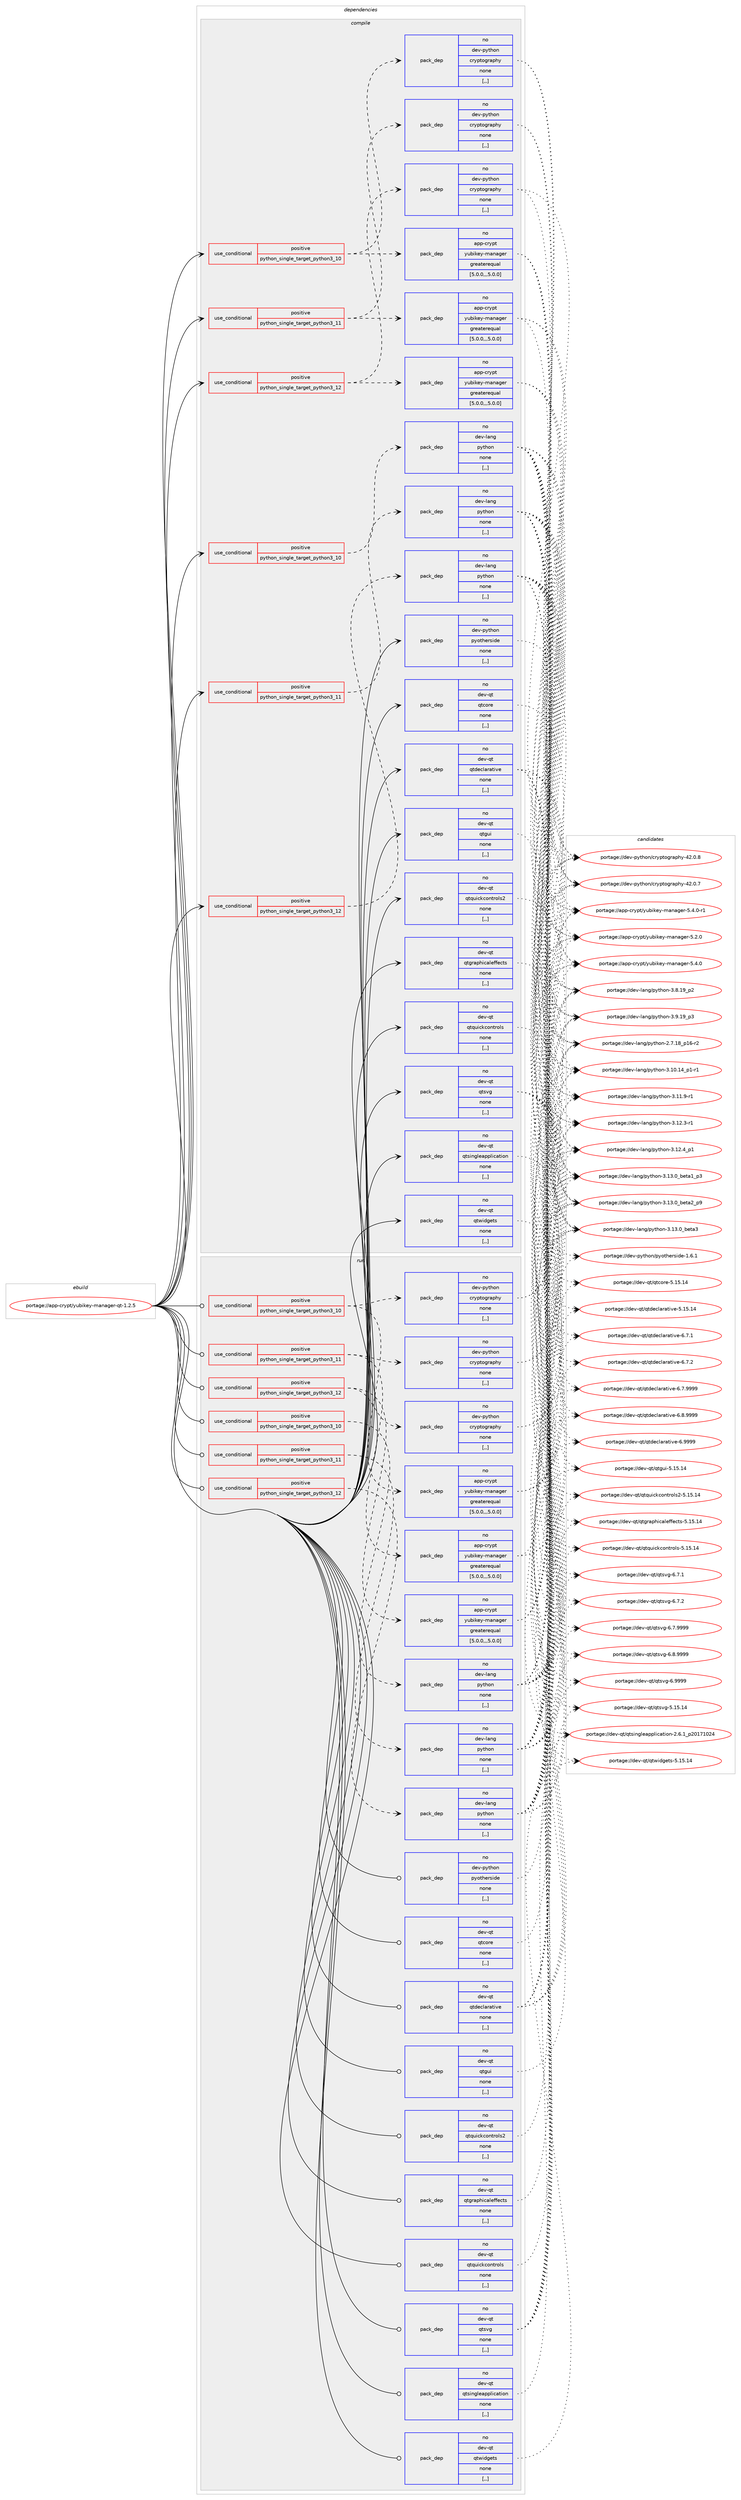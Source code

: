digraph prolog {

# *************
# Graph options
# *************

newrank=true;
concentrate=true;
compound=true;
graph [rankdir=LR,fontname=Helvetica,fontsize=10,ranksep=1.5];#, ranksep=2.5, nodesep=0.2];
edge  [arrowhead=vee];
node  [fontname=Helvetica,fontsize=10];

# **********
# The ebuild
# **********

subgraph cluster_leftcol {
color=gray;
rank=same;
label=<<i>ebuild</i>>;
id [label="portage://app-crypt/yubikey-manager-qt-1.2.5", color=red, width=4, href="../app-crypt/yubikey-manager-qt-1.2.5.svg"];
}

# ****************
# The dependencies
# ****************

subgraph cluster_midcol {
color=gray;
label=<<i>dependencies</i>>;
subgraph cluster_compile {
fillcolor="#eeeeee";
style=filled;
label=<<i>compile</i>>;
subgraph cond3725 {
dependency14309 [label=<<TABLE BORDER="0" CELLBORDER="1" CELLSPACING="0" CELLPADDING="4"><TR><TD ROWSPAN="3" CELLPADDING="10">use_conditional</TD></TR><TR><TD>positive</TD></TR><TR><TD>python_single_target_python3_10</TD></TR></TABLE>>, shape=none, color=red];
subgraph pack10495 {
dependency14310 [label=<<TABLE BORDER="0" CELLBORDER="1" CELLSPACING="0" CELLPADDING="4" WIDTH="220"><TR><TD ROWSPAN="6" CELLPADDING="30">pack_dep</TD></TR><TR><TD WIDTH="110">no</TD></TR><TR><TD>app-crypt</TD></TR><TR><TD>yubikey-manager</TD></TR><TR><TD>greaterequal</TD></TR><TR><TD>[5.0.0,,,5.0.0]</TD></TR></TABLE>>, shape=none, color=blue];
}
dependency14309:e -> dependency14310:w [weight=20,style="dashed",arrowhead="vee"];
subgraph pack10496 {
dependency14311 [label=<<TABLE BORDER="0" CELLBORDER="1" CELLSPACING="0" CELLPADDING="4" WIDTH="220"><TR><TD ROWSPAN="6" CELLPADDING="30">pack_dep</TD></TR><TR><TD WIDTH="110">no</TD></TR><TR><TD>dev-python</TD></TR><TR><TD>cryptography</TD></TR><TR><TD>none</TD></TR><TR><TD>[,,]</TD></TR></TABLE>>, shape=none, color=blue];
}
dependency14309:e -> dependency14311:w [weight=20,style="dashed",arrowhead="vee"];
}
id:e -> dependency14309:w [weight=20,style="solid",arrowhead="vee"];
subgraph cond3726 {
dependency14312 [label=<<TABLE BORDER="0" CELLBORDER="1" CELLSPACING="0" CELLPADDING="4"><TR><TD ROWSPAN="3" CELLPADDING="10">use_conditional</TD></TR><TR><TD>positive</TD></TR><TR><TD>python_single_target_python3_10</TD></TR></TABLE>>, shape=none, color=red];
subgraph pack10497 {
dependency14313 [label=<<TABLE BORDER="0" CELLBORDER="1" CELLSPACING="0" CELLPADDING="4" WIDTH="220"><TR><TD ROWSPAN="6" CELLPADDING="30">pack_dep</TD></TR><TR><TD WIDTH="110">no</TD></TR><TR><TD>dev-lang</TD></TR><TR><TD>python</TD></TR><TR><TD>none</TD></TR><TR><TD>[,,]</TD></TR></TABLE>>, shape=none, color=blue];
}
dependency14312:e -> dependency14313:w [weight=20,style="dashed",arrowhead="vee"];
}
id:e -> dependency14312:w [weight=20,style="solid",arrowhead="vee"];
subgraph cond3727 {
dependency14314 [label=<<TABLE BORDER="0" CELLBORDER="1" CELLSPACING="0" CELLPADDING="4"><TR><TD ROWSPAN="3" CELLPADDING="10">use_conditional</TD></TR><TR><TD>positive</TD></TR><TR><TD>python_single_target_python3_11</TD></TR></TABLE>>, shape=none, color=red];
subgraph pack10498 {
dependency14315 [label=<<TABLE BORDER="0" CELLBORDER="1" CELLSPACING="0" CELLPADDING="4" WIDTH="220"><TR><TD ROWSPAN="6" CELLPADDING="30">pack_dep</TD></TR><TR><TD WIDTH="110">no</TD></TR><TR><TD>app-crypt</TD></TR><TR><TD>yubikey-manager</TD></TR><TR><TD>greaterequal</TD></TR><TR><TD>[5.0.0,,,5.0.0]</TD></TR></TABLE>>, shape=none, color=blue];
}
dependency14314:e -> dependency14315:w [weight=20,style="dashed",arrowhead="vee"];
subgraph pack10499 {
dependency14316 [label=<<TABLE BORDER="0" CELLBORDER="1" CELLSPACING="0" CELLPADDING="4" WIDTH="220"><TR><TD ROWSPAN="6" CELLPADDING="30">pack_dep</TD></TR><TR><TD WIDTH="110">no</TD></TR><TR><TD>dev-python</TD></TR><TR><TD>cryptography</TD></TR><TR><TD>none</TD></TR><TR><TD>[,,]</TD></TR></TABLE>>, shape=none, color=blue];
}
dependency14314:e -> dependency14316:w [weight=20,style="dashed",arrowhead="vee"];
}
id:e -> dependency14314:w [weight=20,style="solid",arrowhead="vee"];
subgraph cond3728 {
dependency14317 [label=<<TABLE BORDER="0" CELLBORDER="1" CELLSPACING="0" CELLPADDING="4"><TR><TD ROWSPAN="3" CELLPADDING="10">use_conditional</TD></TR><TR><TD>positive</TD></TR><TR><TD>python_single_target_python3_11</TD></TR></TABLE>>, shape=none, color=red];
subgraph pack10500 {
dependency14318 [label=<<TABLE BORDER="0" CELLBORDER="1" CELLSPACING="0" CELLPADDING="4" WIDTH="220"><TR><TD ROWSPAN="6" CELLPADDING="30">pack_dep</TD></TR><TR><TD WIDTH="110">no</TD></TR><TR><TD>dev-lang</TD></TR><TR><TD>python</TD></TR><TR><TD>none</TD></TR><TR><TD>[,,]</TD></TR></TABLE>>, shape=none, color=blue];
}
dependency14317:e -> dependency14318:w [weight=20,style="dashed",arrowhead="vee"];
}
id:e -> dependency14317:w [weight=20,style="solid",arrowhead="vee"];
subgraph cond3729 {
dependency14319 [label=<<TABLE BORDER="0" CELLBORDER="1" CELLSPACING="0" CELLPADDING="4"><TR><TD ROWSPAN="3" CELLPADDING="10">use_conditional</TD></TR><TR><TD>positive</TD></TR><TR><TD>python_single_target_python3_12</TD></TR></TABLE>>, shape=none, color=red];
subgraph pack10501 {
dependency14320 [label=<<TABLE BORDER="0" CELLBORDER="1" CELLSPACING="0" CELLPADDING="4" WIDTH="220"><TR><TD ROWSPAN="6" CELLPADDING="30">pack_dep</TD></TR><TR><TD WIDTH="110">no</TD></TR><TR><TD>app-crypt</TD></TR><TR><TD>yubikey-manager</TD></TR><TR><TD>greaterequal</TD></TR><TR><TD>[5.0.0,,,5.0.0]</TD></TR></TABLE>>, shape=none, color=blue];
}
dependency14319:e -> dependency14320:w [weight=20,style="dashed",arrowhead="vee"];
subgraph pack10502 {
dependency14321 [label=<<TABLE BORDER="0" CELLBORDER="1" CELLSPACING="0" CELLPADDING="4" WIDTH="220"><TR><TD ROWSPAN="6" CELLPADDING="30">pack_dep</TD></TR><TR><TD WIDTH="110">no</TD></TR><TR><TD>dev-python</TD></TR><TR><TD>cryptography</TD></TR><TR><TD>none</TD></TR><TR><TD>[,,]</TD></TR></TABLE>>, shape=none, color=blue];
}
dependency14319:e -> dependency14321:w [weight=20,style="dashed",arrowhead="vee"];
}
id:e -> dependency14319:w [weight=20,style="solid",arrowhead="vee"];
subgraph cond3730 {
dependency14322 [label=<<TABLE BORDER="0" CELLBORDER="1" CELLSPACING="0" CELLPADDING="4"><TR><TD ROWSPAN="3" CELLPADDING="10">use_conditional</TD></TR><TR><TD>positive</TD></TR><TR><TD>python_single_target_python3_12</TD></TR></TABLE>>, shape=none, color=red];
subgraph pack10503 {
dependency14323 [label=<<TABLE BORDER="0" CELLBORDER="1" CELLSPACING="0" CELLPADDING="4" WIDTH="220"><TR><TD ROWSPAN="6" CELLPADDING="30">pack_dep</TD></TR><TR><TD WIDTH="110">no</TD></TR><TR><TD>dev-lang</TD></TR><TR><TD>python</TD></TR><TR><TD>none</TD></TR><TR><TD>[,,]</TD></TR></TABLE>>, shape=none, color=blue];
}
dependency14322:e -> dependency14323:w [weight=20,style="dashed",arrowhead="vee"];
}
id:e -> dependency14322:w [weight=20,style="solid",arrowhead="vee"];
subgraph pack10504 {
dependency14324 [label=<<TABLE BORDER="0" CELLBORDER="1" CELLSPACING="0" CELLPADDING="4" WIDTH="220"><TR><TD ROWSPAN="6" CELLPADDING="30">pack_dep</TD></TR><TR><TD WIDTH="110">no</TD></TR><TR><TD>dev-python</TD></TR><TR><TD>pyotherside</TD></TR><TR><TD>none</TD></TR><TR><TD>[,,]</TD></TR></TABLE>>, shape=none, color=blue];
}
id:e -> dependency14324:w [weight=20,style="solid",arrowhead="vee"];
subgraph pack10505 {
dependency14325 [label=<<TABLE BORDER="0" CELLBORDER="1" CELLSPACING="0" CELLPADDING="4" WIDTH="220"><TR><TD ROWSPAN="6" CELLPADDING="30">pack_dep</TD></TR><TR><TD WIDTH="110">no</TD></TR><TR><TD>dev-qt</TD></TR><TR><TD>qtcore</TD></TR><TR><TD>none</TD></TR><TR><TD>[,,]</TD></TR></TABLE>>, shape=none, color=blue];
}
id:e -> dependency14325:w [weight=20,style="solid",arrowhead="vee"];
subgraph pack10506 {
dependency14326 [label=<<TABLE BORDER="0" CELLBORDER="1" CELLSPACING="0" CELLPADDING="4" WIDTH="220"><TR><TD ROWSPAN="6" CELLPADDING="30">pack_dep</TD></TR><TR><TD WIDTH="110">no</TD></TR><TR><TD>dev-qt</TD></TR><TR><TD>qtdeclarative</TD></TR><TR><TD>none</TD></TR><TR><TD>[,,]</TD></TR></TABLE>>, shape=none, color=blue];
}
id:e -> dependency14326:w [weight=20,style="solid",arrowhead="vee"];
subgraph pack10507 {
dependency14327 [label=<<TABLE BORDER="0" CELLBORDER="1" CELLSPACING="0" CELLPADDING="4" WIDTH="220"><TR><TD ROWSPAN="6" CELLPADDING="30">pack_dep</TD></TR><TR><TD WIDTH="110">no</TD></TR><TR><TD>dev-qt</TD></TR><TR><TD>qtgraphicaleffects</TD></TR><TR><TD>none</TD></TR><TR><TD>[,,]</TD></TR></TABLE>>, shape=none, color=blue];
}
id:e -> dependency14327:w [weight=20,style="solid",arrowhead="vee"];
subgraph pack10508 {
dependency14328 [label=<<TABLE BORDER="0" CELLBORDER="1" CELLSPACING="0" CELLPADDING="4" WIDTH="220"><TR><TD ROWSPAN="6" CELLPADDING="30">pack_dep</TD></TR><TR><TD WIDTH="110">no</TD></TR><TR><TD>dev-qt</TD></TR><TR><TD>qtgui</TD></TR><TR><TD>none</TD></TR><TR><TD>[,,]</TD></TR></TABLE>>, shape=none, color=blue];
}
id:e -> dependency14328:w [weight=20,style="solid",arrowhead="vee"];
subgraph pack10509 {
dependency14329 [label=<<TABLE BORDER="0" CELLBORDER="1" CELLSPACING="0" CELLPADDING="4" WIDTH="220"><TR><TD ROWSPAN="6" CELLPADDING="30">pack_dep</TD></TR><TR><TD WIDTH="110">no</TD></TR><TR><TD>dev-qt</TD></TR><TR><TD>qtquickcontrols</TD></TR><TR><TD>none</TD></TR><TR><TD>[,,]</TD></TR></TABLE>>, shape=none, color=blue];
}
id:e -> dependency14329:w [weight=20,style="solid",arrowhead="vee"];
subgraph pack10510 {
dependency14330 [label=<<TABLE BORDER="0" CELLBORDER="1" CELLSPACING="0" CELLPADDING="4" WIDTH="220"><TR><TD ROWSPAN="6" CELLPADDING="30">pack_dep</TD></TR><TR><TD WIDTH="110">no</TD></TR><TR><TD>dev-qt</TD></TR><TR><TD>qtquickcontrols2</TD></TR><TR><TD>none</TD></TR><TR><TD>[,,]</TD></TR></TABLE>>, shape=none, color=blue];
}
id:e -> dependency14330:w [weight=20,style="solid",arrowhead="vee"];
subgraph pack10511 {
dependency14331 [label=<<TABLE BORDER="0" CELLBORDER="1" CELLSPACING="0" CELLPADDING="4" WIDTH="220"><TR><TD ROWSPAN="6" CELLPADDING="30">pack_dep</TD></TR><TR><TD WIDTH="110">no</TD></TR><TR><TD>dev-qt</TD></TR><TR><TD>qtsingleapplication</TD></TR><TR><TD>none</TD></TR><TR><TD>[,,]</TD></TR></TABLE>>, shape=none, color=blue];
}
id:e -> dependency14331:w [weight=20,style="solid",arrowhead="vee"];
subgraph pack10512 {
dependency14332 [label=<<TABLE BORDER="0" CELLBORDER="1" CELLSPACING="0" CELLPADDING="4" WIDTH="220"><TR><TD ROWSPAN="6" CELLPADDING="30">pack_dep</TD></TR><TR><TD WIDTH="110">no</TD></TR><TR><TD>dev-qt</TD></TR><TR><TD>qtsvg</TD></TR><TR><TD>none</TD></TR><TR><TD>[,,]</TD></TR></TABLE>>, shape=none, color=blue];
}
id:e -> dependency14332:w [weight=20,style="solid",arrowhead="vee"];
subgraph pack10513 {
dependency14333 [label=<<TABLE BORDER="0" CELLBORDER="1" CELLSPACING="0" CELLPADDING="4" WIDTH="220"><TR><TD ROWSPAN="6" CELLPADDING="30">pack_dep</TD></TR><TR><TD WIDTH="110">no</TD></TR><TR><TD>dev-qt</TD></TR><TR><TD>qtwidgets</TD></TR><TR><TD>none</TD></TR><TR><TD>[,,]</TD></TR></TABLE>>, shape=none, color=blue];
}
id:e -> dependency14333:w [weight=20,style="solid",arrowhead="vee"];
}
subgraph cluster_compileandrun {
fillcolor="#eeeeee";
style=filled;
label=<<i>compile and run</i>>;
}
subgraph cluster_run {
fillcolor="#eeeeee";
style=filled;
label=<<i>run</i>>;
subgraph cond3731 {
dependency14334 [label=<<TABLE BORDER="0" CELLBORDER="1" CELLSPACING="0" CELLPADDING="4"><TR><TD ROWSPAN="3" CELLPADDING="10">use_conditional</TD></TR><TR><TD>positive</TD></TR><TR><TD>python_single_target_python3_10</TD></TR></TABLE>>, shape=none, color=red];
subgraph pack10514 {
dependency14335 [label=<<TABLE BORDER="0" CELLBORDER="1" CELLSPACING="0" CELLPADDING="4" WIDTH="220"><TR><TD ROWSPAN="6" CELLPADDING="30">pack_dep</TD></TR><TR><TD WIDTH="110">no</TD></TR><TR><TD>app-crypt</TD></TR><TR><TD>yubikey-manager</TD></TR><TR><TD>greaterequal</TD></TR><TR><TD>[5.0.0,,,5.0.0]</TD></TR></TABLE>>, shape=none, color=blue];
}
dependency14334:e -> dependency14335:w [weight=20,style="dashed",arrowhead="vee"];
subgraph pack10515 {
dependency14336 [label=<<TABLE BORDER="0" CELLBORDER="1" CELLSPACING="0" CELLPADDING="4" WIDTH="220"><TR><TD ROWSPAN="6" CELLPADDING="30">pack_dep</TD></TR><TR><TD WIDTH="110">no</TD></TR><TR><TD>dev-python</TD></TR><TR><TD>cryptography</TD></TR><TR><TD>none</TD></TR><TR><TD>[,,]</TD></TR></TABLE>>, shape=none, color=blue];
}
dependency14334:e -> dependency14336:w [weight=20,style="dashed",arrowhead="vee"];
}
id:e -> dependency14334:w [weight=20,style="solid",arrowhead="odot"];
subgraph cond3732 {
dependency14337 [label=<<TABLE BORDER="0" CELLBORDER="1" CELLSPACING="0" CELLPADDING="4"><TR><TD ROWSPAN="3" CELLPADDING="10">use_conditional</TD></TR><TR><TD>positive</TD></TR><TR><TD>python_single_target_python3_10</TD></TR></TABLE>>, shape=none, color=red];
subgraph pack10516 {
dependency14338 [label=<<TABLE BORDER="0" CELLBORDER="1" CELLSPACING="0" CELLPADDING="4" WIDTH="220"><TR><TD ROWSPAN="6" CELLPADDING="30">pack_dep</TD></TR><TR><TD WIDTH="110">no</TD></TR><TR><TD>dev-lang</TD></TR><TR><TD>python</TD></TR><TR><TD>none</TD></TR><TR><TD>[,,]</TD></TR></TABLE>>, shape=none, color=blue];
}
dependency14337:e -> dependency14338:w [weight=20,style="dashed",arrowhead="vee"];
}
id:e -> dependency14337:w [weight=20,style="solid",arrowhead="odot"];
subgraph cond3733 {
dependency14339 [label=<<TABLE BORDER="0" CELLBORDER="1" CELLSPACING="0" CELLPADDING="4"><TR><TD ROWSPAN="3" CELLPADDING="10">use_conditional</TD></TR><TR><TD>positive</TD></TR><TR><TD>python_single_target_python3_11</TD></TR></TABLE>>, shape=none, color=red];
subgraph pack10517 {
dependency14340 [label=<<TABLE BORDER="0" CELLBORDER="1" CELLSPACING="0" CELLPADDING="4" WIDTH="220"><TR><TD ROWSPAN="6" CELLPADDING="30">pack_dep</TD></TR><TR><TD WIDTH="110">no</TD></TR><TR><TD>app-crypt</TD></TR><TR><TD>yubikey-manager</TD></TR><TR><TD>greaterequal</TD></TR><TR><TD>[5.0.0,,,5.0.0]</TD></TR></TABLE>>, shape=none, color=blue];
}
dependency14339:e -> dependency14340:w [weight=20,style="dashed",arrowhead="vee"];
subgraph pack10518 {
dependency14341 [label=<<TABLE BORDER="0" CELLBORDER="1" CELLSPACING="0" CELLPADDING="4" WIDTH="220"><TR><TD ROWSPAN="6" CELLPADDING="30">pack_dep</TD></TR><TR><TD WIDTH="110">no</TD></TR><TR><TD>dev-python</TD></TR><TR><TD>cryptography</TD></TR><TR><TD>none</TD></TR><TR><TD>[,,]</TD></TR></TABLE>>, shape=none, color=blue];
}
dependency14339:e -> dependency14341:w [weight=20,style="dashed",arrowhead="vee"];
}
id:e -> dependency14339:w [weight=20,style="solid",arrowhead="odot"];
subgraph cond3734 {
dependency14342 [label=<<TABLE BORDER="0" CELLBORDER="1" CELLSPACING="0" CELLPADDING="4"><TR><TD ROWSPAN="3" CELLPADDING="10">use_conditional</TD></TR><TR><TD>positive</TD></TR><TR><TD>python_single_target_python3_11</TD></TR></TABLE>>, shape=none, color=red];
subgraph pack10519 {
dependency14343 [label=<<TABLE BORDER="0" CELLBORDER="1" CELLSPACING="0" CELLPADDING="4" WIDTH="220"><TR><TD ROWSPAN="6" CELLPADDING="30">pack_dep</TD></TR><TR><TD WIDTH="110">no</TD></TR><TR><TD>dev-lang</TD></TR><TR><TD>python</TD></TR><TR><TD>none</TD></TR><TR><TD>[,,]</TD></TR></TABLE>>, shape=none, color=blue];
}
dependency14342:e -> dependency14343:w [weight=20,style="dashed",arrowhead="vee"];
}
id:e -> dependency14342:w [weight=20,style="solid",arrowhead="odot"];
subgraph cond3735 {
dependency14344 [label=<<TABLE BORDER="0" CELLBORDER="1" CELLSPACING="0" CELLPADDING="4"><TR><TD ROWSPAN="3" CELLPADDING="10">use_conditional</TD></TR><TR><TD>positive</TD></TR><TR><TD>python_single_target_python3_12</TD></TR></TABLE>>, shape=none, color=red];
subgraph pack10520 {
dependency14345 [label=<<TABLE BORDER="0" CELLBORDER="1" CELLSPACING="0" CELLPADDING="4" WIDTH="220"><TR><TD ROWSPAN="6" CELLPADDING="30">pack_dep</TD></TR><TR><TD WIDTH="110">no</TD></TR><TR><TD>app-crypt</TD></TR><TR><TD>yubikey-manager</TD></TR><TR><TD>greaterequal</TD></TR><TR><TD>[5.0.0,,,5.0.0]</TD></TR></TABLE>>, shape=none, color=blue];
}
dependency14344:e -> dependency14345:w [weight=20,style="dashed",arrowhead="vee"];
subgraph pack10521 {
dependency14346 [label=<<TABLE BORDER="0" CELLBORDER="1" CELLSPACING="0" CELLPADDING="4" WIDTH="220"><TR><TD ROWSPAN="6" CELLPADDING="30">pack_dep</TD></TR><TR><TD WIDTH="110">no</TD></TR><TR><TD>dev-python</TD></TR><TR><TD>cryptography</TD></TR><TR><TD>none</TD></TR><TR><TD>[,,]</TD></TR></TABLE>>, shape=none, color=blue];
}
dependency14344:e -> dependency14346:w [weight=20,style="dashed",arrowhead="vee"];
}
id:e -> dependency14344:w [weight=20,style="solid",arrowhead="odot"];
subgraph cond3736 {
dependency14347 [label=<<TABLE BORDER="0" CELLBORDER="1" CELLSPACING="0" CELLPADDING="4"><TR><TD ROWSPAN="3" CELLPADDING="10">use_conditional</TD></TR><TR><TD>positive</TD></TR><TR><TD>python_single_target_python3_12</TD></TR></TABLE>>, shape=none, color=red];
subgraph pack10522 {
dependency14348 [label=<<TABLE BORDER="0" CELLBORDER="1" CELLSPACING="0" CELLPADDING="4" WIDTH="220"><TR><TD ROWSPAN="6" CELLPADDING="30">pack_dep</TD></TR><TR><TD WIDTH="110">no</TD></TR><TR><TD>dev-lang</TD></TR><TR><TD>python</TD></TR><TR><TD>none</TD></TR><TR><TD>[,,]</TD></TR></TABLE>>, shape=none, color=blue];
}
dependency14347:e -> dependency14348:w [weight=20,style="dashed",arrowhead="vee"];
}
id:e -> dependency14347:w [weight=20,style="solid",arrowhead="odot"];
subgraph pack10523 {
dependency14349 [label=<<TABLE BORDER="0" CELLBORDER="1" CELLSPACING="0" CELLPADDING="4" WIDTH="220"><TR><TD ROWSPAN="6" CELLPADDING="30">pack_dep</TD></TR><TR><TD WIDTH="110">no</TD></TR><TR><TD>dev-python</TD></TR><TR><TD>pyotherside</TD></TR><TR><TD>none</TD></TR><TR><TD>[,,]</TD></TR></TABLE>>, shape=none, color=blue];
}
id:e -> dependency14349:w [weight=20,style="solid",arrowhead="odot"];
subgraph pack10524 {
dependency14350 [label=<<TABLE BORDER="0" CELLBORDER="1" CELLSPACING="0" CELLPADDING="4" WIDTH="220"><TR><TD ROWSPAN="6" CELLPADDING="30">pack_dep</TD></TR><TR><TD WIDTH="110">no</TD></TR><TR><TD>dev-qt</TD></TR><TR><TD>qtcore</TD></TR><TR><TD>none</TD></TR><TR><TD>[,,]</TD></TR></TABLE>>, shape=none, color=blue];
}
id:e -> dependency14350:w [weight=20,style="solid",arrowhead="odot"];
subgraph pack10525 {
dependency14351 [label=<<TABLE BORDER="0" CELLBORDER="1" CELLSPACING="0" CELLPADDING="4" WIDTH="220"><TR><TD ROWSPAN="6" CELLPADDING="30">pack_dep</TD></TR><TR><TD WIDTH="110">no</TD></TR><TR><TD>dev-qt</TD></TR><TR><TD>qtdeclarative</TD></TR><TR><TD>none</TD></TR><TR><TD>[,,]</TD></TR></TABLE>>, shape=none, color=blue];
}
id:e -> dependency14351:w [weight=20,style="solid",arrowhead="odot"];
subgraph pack10526 {
dependency14352 [label=<<TABLE BORDER="0" CELLBORDER="1" CELLSPACING="0" CELLPADDING="4" WIDTH="220"><TR><TD ROWSPAN="6" CELLPADDING="30">pack_dep</TD></TR><TR><TD WIDTH="110">no</TD></TR><TR><TD>dev-qt</TD></TR><TR><TD>qtgraphicaleffects</TD></TR><TR><TD>none</TD></TR><TR><TD>[,,]</TD></TR></TABLE>>, shape=none, color=blue];
}
id:e -> dependency14352:w [weight=20,style="solid",arrowhead="odot"];
subgraph pack10527 {
dependency14353 [label=<<TABLE BORDER="0" CELLBORDER="1" CELLSPACING="0" CELLPADDING="4" WIDTH="220"><TR><TD ROWSPAN="6" CELLPADDING="30">pack_dep</TD></TR><TR><TD WIDTH="110">no</TD></TR><TR><TD>dev-qt</TD></TR><TR><TD>qtgui</TD></TR><TR><TD>none</TD></TR><TR><TD>[,,]</TD></TR></TABLE>>, shape=none, color=blue];
}
id:e -> dependency14353:w [weight=20,style="solid",arrowhead="odot"];
subgraph pack10528 {
dependency14354 [label=<<TABLE BORDER="0" CELLBORDER="1" CELLSPACING="0" CELLPADDING="4" WIDTH="220"><TR><TD ROWSPAN="6" CELLPADDING="30">pack_dep</TD></TR><TR><TD WIDTH="110">no</TD></TR><TR><TD>dev-qt</TD></TR><TR><TD>qtquickcontrols</TD></TR><TR><TD>none</TD></TR><TR><TD>[,,]</TD></TR></TABLE>>, shape=none, color=blue];
}
id:e -> dependency14354:w [weight=20,style="solid",arrowhead="odot"];
subgraph pack10529 {
dependency14355 [label=<<TABLE BORDER="0" CELLBORDER="1" CELLSPACING="0" CELLPADDING="4" WIDTH="220"><TR><TD ROWSPAN="6" CELLPADDING="30">pack_dep</TD></TR><TR><TD WIDTH="110">no</TD></TR><TR><TD>dev-qt</TD></TR><TR><TD>qtquickcontrols2</TD></TR><TR><TD>none</TD></TR><TR><TD>[,,]</TD></TR></TABLE>>, shape=none, color=blue];
}
id:e -> dependency14355:w [weight=20,style="solid",arrowhead="odot"];
subgraph pack10530 {
dependency14356 [label=<<TABLE BORDER="0" CELLBORDER="1" CELLSPACING="0" CELLPADDING="4" WIDTH="220"><TR><TD ROWSPAN="6" CELLPADDING="30">pack_dep</TD></TR><TR><TD WIDTH="110">no</TD></TR><TR><TD>dev-qt</TD></TR><TR><TD>qtsingleapplication</TD></TR><TR><TD>none</TD></TR><TR><TD>[,,]</TD></TR></TABLE>>, shape=none, color=blue];
}
id:e -> dependency14356:w [weight=20,style="solid",arrowhead="odot"];
subgraph pack10531 {
dependency14357 [label=<<TABLE BORDER="0" CELLBORDER="1" CELLSPACING="0" CELLPADDING="4" WIDTH="220"><TR><TD ROWSPAN="6" CELLPADDING="30">pack_dep</TD></TR><TR><TD WIDTH="110">no</TD></TR><TR><TD>dev-qt</TD></TR><TR><TD>qtsvg</TD></TR><TR><TD>none</TD></TR><TR><TD>[,,]</TD></TR></TABLE>>, shape=none, color=blue];
}
id:e -> dependency14357:w [weight=20,style="solid",arrowhead="odot"];
subgraph pack10532 {
dependency14358 [label=<<TABLE BORDER="0" CELLBORDER="1" CELLSPACING="0" CELLPADDING="4" WIDTH="220"><TR><TD ROWSPAN="6" CELLPADDING="30">pack_dep</TD></TR><TR><TD WIDTH="110">no</TD></TR><TR><TD>dev-qt</TD></TR><TR><TD>qtwidgets</TD></TR><TR><TD>none</TD></TR><TR><TD>[,,]</TD></TR></TABLE>>, shape=none, color=blue];
}
id:e -> dependency14358:w [weight=20,style="solid",arrowhead="odot"];
}
}

# **************
# The candidates
# **************

subgraph cluster_choices {
rank=same;
color=gray;
label=<<i>candidates</i>>;

subgraph choice10495 {
color=black;
nodesep=1;
choice9711211245991141211121164712111798105107101121451099711097103101114455346504648 [label="portage://app-crypt/yubikey-manager-5.2.0", color=red, width=4,href="../app-crypt/yubikey-manager-5.2.0.svg"];
choice9711211245991141211121164712111798105107101121451099711097103101114455346524648 [label="portage://app-crypt/yubikey-manager-5.4.0", color=red, width=4,href="../app-crypt/yubikey-manager-5.4.0.svg"];
choice97112112459911412111211647121117981051071011214510997110971031011144553465246484511449 [label="portage://app-crypt/yubikey-manager-5.4.0-r1", color=red, width=4,href="../app-crypt/yubikey-manager-5.4.0-r1.svg"];
dependency14310:e -> choice9711211245991141211121164712111798105107101121451099711097103101114455346504648:w [style=dotted,weight="100"];
dependency14310:e -> choice9711211245991141211121164712111798105107101121451099711097103101114455346524648:w [style=dotted,weight="100"];
dependency14310:e -> choice97112112459911412111211647121117981051071011214510997110971031011144553465246484511449:w [style=dotted,weight="100"];
}
subgraph choice10496 {
color=black;
nodesep=1;
choice1001011184511212111610411111047991141211121161111031149711210412145525046484655 [label="portage://dev-python/cryptography-42.0.7", color=red, width=4,href="../dev-python/cryptography-42.0.7.svg"];
choice1001011184511212111610411111047991141211121161111031149711210412145525046484656 [label="portage://dev-python/cryptography-42.0.8", color=red, width=4,href="../dev-python/cryptography-42.0.8.svg"];
dependency14311:e -> choice1001011184511212111610411111047991141211121161111031149711210412145525046484655:w [style=dotted,weight="100"];
dependency14311:e -> choice1001011184511212111610411111047991141211121161111031149711210412145525046484656:w [style=dotted,weight="100"];
}
subgraph choice10497 {
color=black;
nodesep=1;
choice100101118451089711010347112121116104111110455046554649569511249544511450 [label="portage://dev-lang/python-2.7.18_p16-r2", color=red, width=4,href="../dev-lang/python-2.7.18_p16-r2.svg"];
choice100101118451089711010347112121116104111110455146494846495295112494511449 [label="portage://dev-lang/python-3.10.14_p1-r1", color=red, width=4,href="../dev-lang/python-3.10.14_p1-r1.svg"];
choice100101118451089711010347112121116104111110455146494946574511449 [label="portage://dev-lang/python-3.11.9-r1", color=red, width=4,href="../dev-lang/python-3.11.9-r1.svg"];
choice100101118451089711010347112121116104111110455146495046514511449 [label="portage://dev-lang/python-3.12.3-r1", color=red, width=4,href="../dev-lang/python-3.12.3-r1.svg"];
choice100101118451089711010347112121116104111110455146495046529511249 [label="portage://dev-lang/python-3.12.4_p1", color=red, width=4,href="../dev-lang/python-3.12.4_p1.svg"];
choice10010111845108971101034711212111610411111045514649514648959810111697499511251 [label="portage://dev-lang/python-3.13.0_beta1_p3", color=red, width=4,href="../dev-lang/python-3.13.0_beta1_p3.svg"];
choice10010111845108971101034711212111610411111045514649514648959810111697509511257 [label="portage://dev-lang/python-3.13.0_beta2_p9", color=red, width=4,href="../dev-lang/python-3.13.0_beta2_p9.svg"];
choice1001011184510897110103471121211161041111104551464951464895981011169751 [label="portage://dev-lang/python-3.13.0_beta3", color=red, width=4,href="../dev-lang/python-3.13.0_beta3.svg"];
choice100101118451089711010347112121116104111110455146564649579511250 [label="portage://dev-lang/python-3.8.19_p2", color=red, width=4,href="../dev-lang/python-3.8.19_p2.svg"];
choice100101118451089711010347112121116104111110455146574649579511251 [label="portage://dev-lang/python-3.9.19_p3", color=red, width=4,href="../dev-lang/python-3.9.19_p3.svg"];
dependency14313:e -> choice100101118451089711010347112121116104111110455046554649569511249544511450:w [style=dotted,weight="100"];
dependency14313:e -> choice100101118451089711010347112121116104111110455146494846495295112494511449:w [style=dotted,weight="100"];
dependency14313:e -> choice100101118451089711010347112121116104111110455146494946574511449:w [style=dotted,weight="100"];
dependency14313:e -> choice100101118451089711010347112121116104111110455146495046514511449:w [style=dotted,weight="100"];
dependency14313:e -> choice100101118451089711010347112121116104111110455146495046529511249:w [style=dotted,weight="100"];
dependency14313:e -> choice10010111845108971101034711212111610411111045514649514648959810111697499511251:w [style=dotted,weight="100"];
dependency14313:e -> choice10010111845108971101034711212111610411111045514649514648959810111697509511257:w [style=dotted,weight="100"];
dependency14313:e -> choice1001011184510897110103471121211161041111104551464951464895981011169751:w [style=dotted,weight="100"];
dependency14313:e -> choice100101118451089711010347112121116104111110455146564649579511250:w [style=dotted,weight="100"];
dependency14313:e -> choice100101118451089711010347112121116104111110455146574649579511251:w [style=dotted,weight="100"];
}
subgraph choice10498 {
color=black;
nodesep=1;
choice9711211245991141211121164712111798105107101121451099711097103101114455346504648 [label="portage://app-crypt/yubikey-manager-5.2.0", color=red, width=4,href="../app-crypt/yubikey-manager-5.2.0.svg"];
choice9711211245991141211121164712111798105107101121451099711097103101114455346524648 [label="portage://app-crypt/yubikey-manager-5.4.0", color=red, width=4,href="../app-crypt/yubikey-manager-5.4.0.svg"];
choice97112112459911412111211647121117981051071011214510997110971031011144553465246484511449 [label="portage://app-crypt/yubikey-manager-5.4.0-r1", color=red, width=4,href="../app-crypt/yubikey-manager-5.4.0-r1.svg"];
dependency14315:e -> choice9711211245991141211121164712111798105107101121451099711097103101114455346504648:w [style=dotted,weight="100"];
dependency14315:e -> choice9711211245991141211121164712111798105107101121451099711097103101114455346524648:w [style=dotted,weight="100"];
dependency14315:e -> choice97112112459911412111211647121117981051071011214510997110971031011144553465246484511449:w [style=dotted,weight="100"];
}
subgraph choice10499 {
color=black;
nodesep=1;
choice1001011184511212111610411111047991141211121161111031149711210412145525046484655 [label="portage://dev-python/cryptography-42.0.7", color=red, width=4,href="../dev-python/cryptography-42.0.7.svg"];
choice1001011184511212111610411111047991141211121161111031149711210412145525046484656 [label="portage://dev-python/cryptography-42.0.8", color=red, width=4,href="../dev-python/cryptography-42.0.8.svg"];
dependency14316:e -> choice1001011184511212111610411111047991141211121161111031149711210412145525046484655:w [style=dotted,weight="100"];
dependency14316:e -> choice1001011184511212111610411111047991141211121161111031149711210412145525046484656:w [style=dotted,weight="100"];
}
subgraph choice10500 {
color=black;
nodesep=1;
choice100101118451089711010347112121116104111110455046554649569511249544511450 [label="portage://dev-lang/python-2.7.18_p16-r2", color=red, width=4,href="../dev-lang/python-2.7.18_p16-r2.svg"];
choice100101118451089711010347112121116104111110455146494846495295112494511449 [label="portage://dev-lang/python-3.10.14_p1-r1", color=red, width=4,href="../dev-lang/python-3.10.14_p1-r1.svg"];
choice100101118451089711010347112121116104111110455146494946574511449 [label="portage://dev-lang/python-3.11.9-r1", color=red, width=4,href="../dev-lang/python-3.11.9-r1.svg"];
choice100101118451089711010347112121116104111110455146495046514511449 [label="portage://dev-lang/python-3.12.3-r1", color=red, width=4,href="../dev-lang/python-3.12.3-r1.svg"];
choice100101118451089711010347112121116104111110455146495046529511249 [label="portage://dev-lang/python-3.12.4_p1", color=red, width=4,href="../dev-lang/python-3.12.4_p1.svg"];
choice10010111845108971101034711212111610411111045514649514648959810111697499511251 [label="portage://dev-lang/python-3.13.0_beta1_p3", color=red, width=4,href="../dev-lang/python-3.13.0_beta1_p3.svg"];
choice10010111845108971101034711212111610411111045514649514648959810111697509511257 [label="portage://dev-lang/python-3.13.0_beta2_p9", color=red, width=4,href="../dev-lang/python-3.13.0_beta2_p9.svg"];
choice1001011184510897110103471121211161041111104551464951464895981011169751 [label="portage://dev-lang/python-3.13.0_beta3", color=red, width=4,href="../dev-lang/python-3.13.0_beta3.svg"];
choice100101118451089711010347112121116104111110455146564649579511250 [label="portage://dev-lang/python-3.8.19_p2", color=red, width=4,href="../dev-lang/python-3.8.19_p2.svg"];
choice100101118451089711010347112121116104111110455146574649579511251 [label="portage://dev-lang/python-3.9.19_p3", color=red, width=4,href="../dev-lang/python-3.9.19_p3.svg"];
dependency14318:e -> choice100101118451089711010347112121116104111110455046554649569511249544511450:w [style=dotted,weight="100"];
dependency14318:e -> choice100101118451089711010347112121116104111110455146494846495295112494511449:w [style=dotted,weight="100"];
dependency14318:e -> choice100101118451089711010347112121116104111110455146494946574511449:w [style=dotted,weight="100"];
dependency14318:e -> choice100101118451089711010347112121116104111110455146495046514511449:w [style=dotted,weight="100"];
dependency14318:e -> choice100101118451089711010347112121116104111110455146495046529511249:w [style=dotted,weight="100"];
dependency14318:e -> choice10010111845108971101034711212111610411111045514649514648959810111697499511251:w [style=dotted,weight="100"];
dependency14318:e -> choice10010111845108971101034711212111610411111045514649514648959810111697509511257:w [style=dotted,weight="100"];
dependency14318:e -> choice1001011184510897110103471121211161041111104551464951464895981011169751:w [style=dotted,weight="100"];
dependency14318:e -> choice100101118451089711010347112121116104111110455146564649579511250:w [style=dotted,weight="100"];
dependency14318:e -> choice100101118451089711010347112121116104111110455146574649579511251:w [style=dotted,weight="100"];
}
subgraph choice10501 {
color=black;
nodesep=1;
choice9711211245991141211121164712111798105107101121451099711097103101114455346504648 [label="portage://app-crypt/yubikey-manager-5.2.0", color=red, width=4,href="../app-crypt/yubikey-manager-5.2.0.svg"];
choice9711211245991141211121164712111798105107101121451099711097103101114455346524648 [label="portage://app-crypt/yubikey-manager-5.4.0", color=red, width=4,href="../app-crypt/yubikey-manager-5.4.0.svg"];
choice97112112459911412111211647121117981051071011214510997110971031011144553465246484511449 [label="portage://app-crypt/yubikey-manager-5.4.0-r1", color=red, width=4,href="../app-crypt/yubikey-manager-5.4.0-r1.svg"];
dependency14320:e -> choice9711211245991141211121164712111798105107101121451099711097103101114455346504648:w [style=dotted,weight="100"];
dependency14320:e -> choice9711211245991141211121164712111798105107101121451099711097103101114455346524648:w [style=dotted,weight="100"];
dependency14320:e -> choice97112112459911412111211647121117981051071011214510997110971031011144553465246484511449:w [style=dotted,weight="100"];
}
subgraph choice10502 {
color=black;
nodesep=1;
choice1001011184511212111610411111047991141211121161111031149711210412145525046484655 [label="portage://dev-python/cryptography-42.0.7", color=red, width=4,href="../dev-python/cryptography-42.0.7.svg"];
choice1001011184511212111610411111047991141211121161111031149711210412145525046484656 [label="portage://dev-python/cryptography-42.0.8", color=red, width=4,href="../dev-python/cryptography-42.0.8.svg"];
dependency14321:e -> choice1001011184511212111610411111047991141211121161111031149711210412145525046484655:w [style=dotted,weight="100"];
dependency14321:e -> choice1001011184511212111610411111047991141211121161111031149711210412145525046484656:w [style=dotted,weight="100"];
}
subgraph choice10503 {
color=black;
nodesep=1;
choice100101118451089711010347112121116104111110455046554649569511249544511450 [label="portage://dev-lang/python-2.7.18_p16-r2", color=red, width=4,href="../dev-lang/python-2.7.18_p16-r2.svg"];
choice100101118451089711010347112121116104111110455146494846495295112494511449 [label="portage://dev-lang/python-3.10.14_p1-r1", color=red, width=4,href="../dev-lang/python-3.10.14_p1-r1.svg"];
choice100101118451089711010347112121116104111110455146494946574511449 [label="portage://dev-lang/python-3.11.9-r1", color=red, width=4,href="../dev-lang/python-3.11.9-r1.svg"];
choice100101118451089711010347112121116104111110455146495046514511449 [label="portage://dev-lang/python-3.12.3-r1", color=red, width=4,href="../dev-lang/python-3.12.3-r1.svg"];
choice100101118451089711010347112121116104111110455146495046529511249 [label="portage://dev-lang/python-3.12.4_p1", color=red, width=4,href="../dev-lang/python-3.12.4_p1.svg"];
choice10010111845108971101034711212111610411111045514649514648959810111697499511251 [label="portage://dev-lang/python-3.13.0_beta1_p3", color=red, width=4,href="../dev-lang/python-3.13.0_beta1_p3.svg"];
choice10010111845108971101034711212111610411111045514649514648959810111697509511257 [label="portage://dev-lang/python-3.13.0_beta2_p9", color=red, width=4,href="../dev-lang/python-3.13.0_beta2_p9.svg"];
choice1001011184510897110103471121211161041111104551464951464895981011169751 [label="portage://dev-lang/python-3.13.0_beta3", color=red, width=4,href="../dev-lang/python-3.13.0_beta3.svg"];
choice100101118451089711010347112121116104111110455146564649579511250 [label="portage://dev-lang/python-3.8.19_p2", color=red, width=4,href="../dev-lang/python-3.8.19_p2.svg"];
choice100101118451089711010347112121116104111110455146574649579511251 [label="portage://dev-lang/python-3.9.19_p3", color=red, width=4,href="../dev-lang/python-3.9.19_p3.svg"];
dependency14323:e -> choice100101118451089711010347112121116104111110455046554649569511249544511450:w [style=dotted,weight="100"];
dependency14323:e -> choice100101118451089711010347112121116104111110455146494846495295112494511449:w [style=dotted,weight="100"];
dependency14323:e -> choice100101118451089711010347112121116104111110455146494946574511449:w [style=dotted,weight="100"];
dependency14323:e -> choice100101118451089711010347112121116104111110455146495046514511449:w [style=dotted,weight="100"];
dependency14323:e -> choice100101118451089711010347112121116104111110455146495046529511249:w [style=dotted,weight="100"];
dependency14323:e -> choice10010111845108971101034711212111610411111045514649514648959810111697499511251:w [style=dotted,weight="100"];
dependency14323:e -> choice10010111845108971101034711212111610411111045514649514648959810111697509511257:w [style=dotted,weight="100"];
dependency14323:e -> choice1001011184510897110103471121211161041111104551464951464895981011169751:w [style=dotted,weight="100"];
dependency14323:e -> choice100101118451089711010347112121116104111110455146564649579511250:w [style=dotted,weight="100"];
dependency14323:e -> choice100101118451089711010347112121116104111110455146574649579511251:w [style=dotted,weight="100"];
}
subgraph choice10504 {
color=black;
nodesep=1;
choice1001011184511212111610411111047112121111116104101114115105100101454946544649 [label="portage://dev-python/pyotherside-1.6.1", color=red, width=4,href="../dev-python/pyotherside-1.6.1.svg"];
dependency14324:e -> choice1001011184511212111610411111047112121111116104101114115105100101454946544649:w [style=dotted,weight="100"];
}
subgraph choice10505 {
color=black;
nodesep=1;
choice1001011184511311647113116991111141014553464953464952 [label="portage://dev-qt/qtcore-5.15.14", color=red, width=4,href="../dev-qt/qtcore-5.15.14.svg"];
dependency14325:e -> choice1001011184511311647113116991111141014553464953464952:w [style=dotted,weight="100"];
}
subgraph choice10506 {
color=black;
nodesep=1;
choice10010111845113116471131161001019910897114971161051181014553464953464952 [label="portage://dev-qt/qtdeclarative-5.15.14", color=red, width=4,href="../dev-qt/qtdeclarative-5.15.14.svg"];
choice1001011184511311647113116100101991089711497116105118101455446554649 [label="portage://dev-qt/qtdeclarative-6.7.1", color=red, width=4,href="../dev-qt/qtdeclarative-6.7.1.svg"];
choice1001011184511311647113116100101991089711497116105118101455446554650 [label="portage://dev-qt/qtdeclarative-6.7.2", color=red, width=4,href="../dev-qt/qtdeclarative-6.7.2.svg"];
choice1001011184511311647113116100101991089711497116105118101455446554657575757 [label="portage://dev-qt/qtdeclarative-6.7.9999", color=red, width=4,href="../dev-qt/qtdeclarative-6.7.9999.svg"];
choice1001011184511311647113116100101991089711497116105118101455446564657575757 [label="portage://dev-qt/qtdeclarative-6.8.9999", color=red, width=4,href="../dev-qt/qtdeclarative-6.8.9999.svg"];
choice100101118451131164711311610010199108971149711610511810145544657575757 [label="portage://dev-qt/qtdeclarative-6.9999", color=red, width=4,href="../dev-qt/qtdeclarative-6.9999.svg"];
dependency14326:e -> choice10010111845113116471131161001019910897114971161051181014553464953464952:w [style=dotted,weight="100"];
dependency14326:e -> choice1001011184511311647113116100101991089711497116105118101455446554649:w [style=dotted,weight="100"];
dependency14326:e -> choice1001011184511311647113116100101991089711497116105118101455446554650:w [style=dotted,weight="100"];
dependency14326:e -> choice1001011184511311647113116100101991089711497116105118101455446554657575757:w [style=dotted,weight="100"];
dependency14326:e -> choice1001011184511311647113116100101991089711497116105118101455446564657575757:w [style=dotted,weight="100"];
dependency14326:e -> choice100101118451131164711311610010199108971149711610511810145544657575757:w [style=dotted,weight="100"];
}
subgraph choice10507 {
color=black;
nodesep=1;
choice1001011184511311647113116103114971121041059997108101102102101991161154553464953464952 [label="portage://dev-qt/qtgraphicaleffects-5.15.14", color=red, width=4,href="../dev-qt/qtgraphicaleffects-5.15.14.svg"];
dependency14327:e -> choice1001011184511311647113116103114971121041059997108101102102101991161154553464953464952:w [style=dotted,weight="100"];
}
subgraph choice10508 {
color=black;
nodesep=1;
choice10010111845113116471131161031171054553464953464952 [label="portage://dev-qt/qtgui-5.15.14", color=red, width=4,href="../dev-qt/qtgui-5.15.14.svg"];
dependency14328:e -> choice10010111845113116471131161031171054553464953464952:w [style=dotted,weight="100"];
}
subgraph choice10509 {
color=black;
nodesep=1;
choice100101118451131164711311611311710599107991111101161141111081154553464953464952 [label="portage://dev-qt/qtquickcontrols-5.15.14", color=red, width=4,href="../dev-qt/qtquickcontrols-5.15.14.svg"];
dependency14329:e -> choice100101118451131164711311611311710599107991111101161141111081154553464953464952:w [style=dotted,weight="100"];
}
subgraph choice10510 {
color=black;
nodesep=1;
choice10010111845113116471131161131171059910799111110116114111108115504553464953464952 [label="portage://dev-qt/qtquickcontrols2-5.15.14", color=red, width=4,href="../dev-qt/qtquickcontrols2-5.15.14.svg"];
dependency14330:e -> choice10010111845113116471131161131171059910799111110116114111108115504553464953464952:w [style=dotted,weight="100"];
}
subgraph choice10511 {
color=black;
nodesep=1;
choice1001011184511311647113116115105110103108101971121121081059997116105111110455046544649951125048495549485052 [label="portage://dev-qt/qtsingleapplication-2.6.1_p20171024", color=red, width=4,href="../dev-qt/qtsingleapplication-2.6.1_p20171024.svg"];
dependency14331:e -> choice1001011184511311647113116115105110103108101971121121081059997116105111110455046544649951125048495549485052:w [style=dotted,weight="100"];
}
subgraph choice10512 {
color=black;
nodesep=1;
choice10010111845113116471131161151181034553464953464952 [label="portage://dev-qt/qtsvg-5.15.14", color=red, width=4,href="../dev-qt/qtsvg-5.15.14.svg"];
choice1001011184511311647113116115118103455446554649 [label="portage://dev-qt/qtsvg-6.7.1", color=red, width=4,href="../dev-qt/qtsvg-6.7.1.svg"];
choice1001011184511311647113116115118103455446554650 [label="portage://dev-qt/qtsvg-6.7.2", color=red, width=4,href="../dev-qt/qtsvg-6.7.2.svg"];
choice1001011184511311647113116115118103455446554657575757 [label="portage://dev-qt/qtsvg-6.7.9999", color=red, width=4,href="../dev-qt/qtsvg-6.7.9999.svg"];
choice1001011184511311647113116115118103455446564657575757 [label="portage://dev-qt/qtsvg-6.8.9999", color=red, width=4,href="../dev-qt/qtsvg-6.8.9999.svg"];
choice100101118451131164711311611511810345544657575757 [label="portage://dev-qt/qtsvg-6.9999", color=red, width=4,href="../dev-qt/qtsvg-6.9999.svg"];
dependency14332:e -> choice10010111845113116471131161151181034553464953464952:w [style=dotted,weight="100"];
dependency14332:e -> choice1001011184511311647113116115118103455446554649:w [style=dotted,weight="100"];
dependency14332:e -> choice1001011184511311647113116115118103455446554650:w [style=dotted,weight="100"];
dependency14332:e -> choice1001011184511311647113116115118103455446554657575757:w [style=dotted,weight="100"];
dependency14332:e -> choice1001011184511311647113116115118103455446564657575757:w [style=dotted,weight="100"];
dependency14332:e -> choice100101118451131164711311611511810345544657575757:w [style=dotted,weight="100"];
}
subgraph choice10513 {
color=black;
nodesep=1;
choice10010111845113116471131161191051001031011161154553464953464952 [label="portage://dev-qt/qtwidgets-5.15.14", color=red, width=4,href="../dev-qt/qtwidgets-5.15.14.svg"];
dependency14333:e -> choice10010111845113116471131161191051001031011161154553464953464952:w [style=dotted,weight="100"];
}
subgraph choice10514 {
color=black;
nodesep=1;
choice9711211245991141211121164712111798105107101121451099711097103101114455346504648 [label="portage://app-crypt/yubikey-manager-5.2.0", color=red, width=4,href="../app-crypt/yubikey-manager-5.2.0.svg"];
choice9711211245991141211121164712111798105107101121451099711097103101114455346524648 [label="portage://app-crypt/yubikey-manager-5.4.0", color=red, width=4,href="../app-crypt/yubikey-manager-5.4.0.svg"];
choice97112112459911412111211647121117981051071011214510997110971031011144553465246484511449 [label="portage://app-crypt/yubikey-manager-5.4.0-r1", color=red, width=4,href="../app-crypt/yubikey-manager-5.4.0-r1.svg"];
dependency14335:e -> choice9711211245991141211121164712111798105107101121451099711097103101114455346504648:w [style=dotted,weight="100"];
dependency14335:e -> choice9711211245991141211121164712111798105107101121451099711097103101114455346524648:w [style=dotted,weight="100"];
dependency14335:e -> choice97112112459911412111211647121117981051071011214510997110971031011144553465246484511449:w [style=dotted,weight="100"];
}
subgraph choice10515 {
color=black;
nodesep=1;
choice1001011184511212111610411111047991141211121161111031149711210412145525046484655 [label="portage://dev-python/cryptography-42.0.7", color=red, width=4,href="../dev-python/cryptography-42.0.7.svg"];
choice1001011184511212111610411111047991141211121161111031149711210412145525046484656 [label="portage://dev-python/cryptography-42.0.8", color=red, width=4,href="../dev-python/cryptography-42.0.8.svg"];
dependency14336:e -> choice1001011184511212111610411111047991141211121161111031149711210412145525046484655:w [style=dotted,weight="100"];
dependency14336:e -> choice1001011184511212111610411111047991141211121161111031149711210412145525046484656:w [style=dotted,weight="100"];
}
subgraph choice10516 {
color=black;
nodesep=1;
choice100101118451089711010347112121116104111110455046554649569511249544511450 [label="portage://dev-lang/python-2.7.18_p16-r2", color=red, width=4,href="../dev-lang/python-2.7.18_p16-r2.svg"];
choice100101118451089711010347112121116104111110455146494846495295112494511449 [label="portage://dev-lang/python-3.10.14_p1-r1", color=red, width=4,href="../dev-lang/python-3.10.14_p1-r1.svg"];
choice100101118451089711010347112121116104111110455146494946574511449 [label="portage://dev-lang/python-3.11.9-r1", color=red, width=4,href="../dev-lang/python-3.11.9-r1.svg"];
choice100101118451089711010347112121116104111110455146495046514511449 [label="portage://dev-lang/python-3.12.3-r1", color=red, width=4,href="../dev-lang/python-3.12.3-r1.svg"];
choice100101118451089711010347112121116104111110455146495046529511249 [label="portage://dev-lang/python-3.12.4_p1", color=red, width=4,href="../dev-lang/python-3.12.4_p1.svg"];
choice10010111845108971101034711212111610411111045514649514648959810111697499511251 [label="portage://dev-lang/python-3.13.0_beta1_p3", color=red, width=4,href="../dev-lang/python-3.13.0_beta1_p3.svg"];
choice10010111845108971101034711212111610411111045514649514648959810111697509511257 [label="portage://dev-lang/python-3.13.0_beta2_p9", color=red, width=4,href="../dev-lang/python-3.13.0_beta2_p9.svg"];
choice1001011184510897110103471121211161041111104551464951464895981011169751 [label="portage://dev-lang/python-3.13.0_beta3", color=red, width=4,href="../dev-lang/python-3.13.0_beta3.svg"];
choice100101118451089711010347112121116104111110455146564649579511250 [label="portage://dev-lang/python-3.8.19_p2", color=red, width=4,href="../dev-lang/python-3.8.19_p2.svg"];
choice100101118451089711010347112121116104111110455146574649579511251 [label="portage://dev-lang/python-3.9.19_p3", color=red, width=4,href="../dev-lang/python-3.9.19_p3.svg"];
dependency14338:e -> choice100101118451089711010347112121116104111110455046554649569511249544511450:w [style=dotted,weight="100"];
dependency14338:e -> choice100101118451089711010347112121116104111110455146494846495295112494511449:w [style=dotted,weight="100"];
dependency14338:e -> choice100101118451089711010347112121116104111110455146494946574511449:w [style=dotted,weight="100"];
dependency14338:e -> choice100101118451089711010347112121116104111110455146495046514511449:w [style=dotted,weight="100"];
dependency14338:e -> choice100101118451089711010347112121116104111110455146495046529511249:w [style=dotted,weight="100"];
dependency14338:e -> choice10010111845108971101034711212111610411111045514649514648959810111697499511251:w [style=dotted,weight="100"];
dependency14338:e -> choice10010111845108971101034711212111610411111045514649514648959810111697509511257:w [style=dotted,weight="100"];
dependency14338:e -> choice1001011184510897110103471121211161041111104551464951464895981011169751:w [style=dotted,weight="100"];
dependency14338:e -> choice100101118451089711010347112121116104111110455146564649579511250:w [style=dotted,weight="100"];
dependency14338:e -> choice100101118451089711010347112121116104111110455146574649579511251:w [style=dotted,weight="100"];
}
subgraph choice10517 {
color=black;
nodesep=1;
choice9711211245991141211121164712111798105107101121451099711097103101114455346504648 [label="portage://app-crypt/yubikey-manager-5.2.0", color=red, width=4,href="../app-crypt/yubikey-manager-5.2.0.svg"];
choice9711211245991141211121164712111798105107101121451099711097103101114455346524648 [label="portage://app-crypt/yubikey-manager-5.4.0", color=red, width=4,href="../app-crypt/yubikey-manager-5.4.0.svg"];
choice97112112459911412111211647121117981051071011214510997110971031011144553465246484511449 [label="portage://app-crypt/yubikey-manager-5.4.0-r1", color=red, width=4,href="../app-crypt/yubikey-manager-5.4.0-r1.svg"];
dependency14340:e -> choice9711211245991141211121164712111798105107101121451099711097103101114455346504648:w [style=dotted,weight="100"];
dependency14340:e -> choice9711211245991141211121164712111798105107101121451099711097103101114455346524648:w [style=dotted,weight="100"];
dependency14340:e -> choice97112112459911412111211647121117981051071011214510997110971031011144553465246484511449:w [style=dotted,weight="100"];
}
subgraph choice10518 {
color=black;
nodesep=1;
choice1001011184511212111610411111047991141211121161111031149711210412145525046484655 [label="portage://dev-python/cryptography-42.0.7", color=red, width=4,href="../dev-python/cryptography-42.0.7.svg"];
choice1001011184511212111610411111047991141211121161111031149711210412145525046484656 [label="portage://dev-python/cryptography-42.0.8", color=red, width=4,href="../dev-python/cryptography-42.0.8.svg"];
dependency14341:e -> choice1001011184511212111610411111047991141211121161111031149711210412145525046484655:w [style=dotted,weight="100"];
dependency14341:e -> choice1001011184511212111610411111047991141211121161111031149711210412145525046484656:w [style=dotted,weight="100"];
}
subgraph choice10519 {
color=black;
nodesep=1;
choice100101118451089711010347112121116104111110455046554649569511249544511450 [label="portage://dev-lang/python-2.7.18_p16-r2", color=red, width=4,href="../dev-lang/python-2.7.18_p16-r2.svg"];
choice100101118451089711010347112121116104111110455146494846495295112494511449 [label="portage://dev-lang/python-3.10.14_p1-r1", color=red, width=4,href="../dev-lang/python-3.10.14_p1-r1.svg"];
choice100101118451089711010347112121116104111110455146494946574511449 [label="portage://dev-lang/python-3.11.9-r1", color=red, width=4,href="../dev-lang/python-3.11.9-r1.svg"];
choice100101118451089711010347112121116104111110455146495046514511449 [label="portage://dev-lang/python-3.12.3-r1", color=red, width=4,href="../dev-lang/python-3.12.3-r1.svg"];
choice100101118451089711010347112121116104111110455146495046529511249 [label="portage://dev-lang/python-3.12.4_p1", color=red, width=4,href="../dev-lang/python-3.12.4_p1.svg"];
choice10010111845108971101034711212111610411111045514649514648959810111697499511251 [label="portage://dev-lang/python-3.13.0_beta1_p3", color=red, width=4,href="../dev-lang/python-3.13.0_beta1_p3.svg"];
choice10010111845108971101034711212111610411111045514649514648959810111697509511257 [label="portage://dev-lang/python-3.13.0_beta2_p9", color=red, width=4,href="../dev-lang/python-3.13.0_beta2_p9.svg"];
choice1001011184510897110103471121211161041111104551464951464895981011169751 [label="portage://dev-lang/python-3.13.0_beta3", color=red, width=4,href="../dev-lang/python-3.13.0_beta3.svg"];
choice100101118451089711010347112121116104111110455146564649579511250 [label="portage://dev-lang/python-3.8.19_p2", color=red, width=4,href="../dev-lang/python-3.8.19_p2.svg"];
choice100101118451089711010347112121116104111110455146574649579511251 [label="portage://dev-lang/python-3.9.19_p3", color=red, width=4,href="../dev-lang/python-3.9.19_p3.svg"];
dependency14343:e -> choice100101118451089711010347112121116104111110455046554649569511249544511450:w [style=dotted,weight="100"];
dependency14343:e -> choice100101118451089711010347112121116104111110455146494846495295112494511449:w [style=dotted,weight="100"];
dependency14343:e -> choice100101118451089711010347112121116104111110455146494946574511449:w [style=dotted,weight="100"];
dependency14343:e -> choice100101118451089711010347112121116104111110455146495046514511449:w [style=dotted,weight="100"];
dependency14343:e -> choice100101118451089711010347112121116104111110455146495046529511249:w [style=dotted,weight="100"];
dependency14343:e -> choice10010111845108971101034711212111610411111045514649514648959810111697499511251:w [style=dotted,weight="100"];
dependency14343:e -> choice10010111845108971101034711212111610411111045514649514648959810111697509511257:w [style=dotted,weight="100"];
dependency14343:e -> choice1001011184510897110103471121211161041111104551464951464895981011169751:w [style=dotted,weight="100"];
dependency14343:e -> choice100101118451089711010347112121116104111110455146564649579511250:w [style=dotted,weight="100"];
dependency14343:e -> choice100101118451089711010347112121116104111110455146574649579511251:w [style=dotted,weight="100"];
}
subgraph choice10520 {
color=black;
nodesep=1;
choice9711211245991141211121164712111798105107101121451099711097103101114455346504648 [label="portage://app-crypt/yubikey-manager-5.2.0", color=red, width=4,href="../app-crypt/yubikey-manager-5.2.0.svg"];
choice9711211245991141211121164712111798105107101121451099711097103101114455346524648 [label="portage://app-crypt/yubikey-manager-5.4.0", color=red, width=4,href="../app-crypt/yubikey-manager-5.4.0.svg"];
choice97112112459911412111211647121117981051071011214510997110971031011144553465246484511449 [label="portage://app-crypt/yubikey-manager-5.4.0-r1", color=red, width=4,href="../app-crypt/yubikey-manager-5.4.0-r1.svg"];
dependency14345:e -> choice9711211245991141211121164712111798105107101121451099711097103101114455346504648:w [style=dotted,weight="100"];
dependency14345:e -> choice9711211245991141211121164712111798105107101121451099711097103101114455346524648:w [style=dotted,weight="100"];
dependency14345:e -> choice97112112459911412111211647121117981051071011214510997110971031011144553465246484511449:w [style=dotted,weight="100"];
}
subgraph choice10521 {
color=black;
nodesep=1;
choice1001011184511212111610411111047991141211121161111031149711210412145525046484655 [label="portage://dev-python/cryptography-42.0.7", color=red, width=4,href="../dev-python/cryptography-42.0.7.svg"];
choice1001011184511212111610411111047991141211121161111031149711210412145525046484656 [label="portage://dev-python/cryptography-42.0.8", color=red, width=4,href="../dev-python/cryptography-42.0.8.svg"];
dependency14346:e -> choice1001011184511212111610411111047991141211121161111031149711210412145525046484655:w [style=dotted,weight="100"];
dependency14346:e -> choice1001011184511212111610411111047991141211121161111031149711210412145525046484656:w [style=dotted,weight="100"];
}
subgraph choice10522 {
color=black;
nodesep=1;
choice100101118451089711010347112121116104111110455046554649569511249544511450 [label="portage://dev-lang/python-2.7.18_p16-r2", color=red, width=4,href="../dev-lang/python-2.7.18_p16-r2.svg"];
choice100101118451089711010347112121116104111110455146494846495295112494511449 [label="portage://dev-lang/python-3.10.14_p1-r1", color=red, width=4,href="../dev-lang/python-3.10.14_p1-r1.svg"];
choice100101118451089711010347112121116104111110455146494946574511449 [label="portage://dev-lang/python-3.11.9-r1", color=red, width=4,href="../dev-lang/python-3.11.9-r1.svg"];
choice100101118451089711010347112121116104111110455146495046514511449 [label="portage://dev-lang/python-3.12.3-r1", color=red, width=4,href="../dev-lang/python-3.12.3-r1.svg"];
choice100101118451089711010347112121116104111110455146495046529511249 [label="portage://dev-lang/python-3.12.4_p1", color=red, width=4,href="../dev-lang/python-3.12.4_p1.svg"];
choice10010111845108971101034711212111610411111045514649514648959810111697499511251 [label="portage://dev-lang/python-3.13.0_beta1_p3", color=red, width=4,href="../dev-lang/python-3.13.0_beta1_p3.svg"];
choice10010111845108971101034711212111610411111045514649514648959810111697509511257 [label="portage://dev-lang/python-3.13.0_beta2_p9", color=red, width=4,href="../dev-lang/python-3.13.0_beta2_p9.svg"];
choice1001011184510897110103471121211161041111104551464951464895981011169751 [label="portage://dev-lang/python-3.13.0_beta3", color=red, width=4,href="../dev-lang/python-3.13.0_beta3.svg"];
choice100101118451089711010347112121116104111110455146564649579511250 [label="portage://dev-lang/python-3.8.19_p2", color=red, width=4,href="../dev-lang/python-3.8.19_p2.svg"];
choice100101118451089711010347112121116104111110455146574649579511251 [label="portage://dev-lang/python-3.9.19_p3", color=red, width=4,href="../dev-lang/python-3.9.19_p3.svg"];
dependency14348:e -> choice100101118451089711010347112121116104111110455046554649569511249544511450:w [style=dotted,weight="100"];
dependency14348:e -> choice100101118451089711010347112121116104111110455146494846495295112494511449:w [style=dotted,weight="100"];
dependency14348:e -> choice100101118451089711010347112121116104111110455146494946574511449:w [style=dotted,weight="100"];
dependency14348:e -> choice100101118451089711010347112121116104111110455146495046514511449:w [style=dotted,weight="100"];
dependency14348:e -> choice100101118451089711010347112121116104111110455146495046529511249:w [style=dotted,weight="100"];
dependency14348:e -> choice10010111845108971101034711212111610411111045514649514648959810111697499511251:w [style=dotted,weight="100"];
dependency14348:e -> choice10010111845108971101034711212111610411111045514649514648959810111697509511257:w [style=dotted,weight="100"];
dependency14348:e -> choice1001011184510897110103471121211161041111104551464951464895981011169751:w [style=dotted,weight="100"];
dependency14348:e -> choice100101118451089711010347112121116104111110455146564649579511250:w [style=dotted,weight="100"];
dependency14348:e -> choice100101118451089711010347112121116104111110455146574649579511251:w [style=dotted,weight="100"];
}
subgraph choice10523 {
color=black;
nodesep=1;
choice1001011184511212111610411111047112121111116104101114115105100101454946544649 [label="portage://dev-python/pyotherside-1.6.1", color=red, width=4,href="../dev-python/pyotherside-1.6.1.svg"];
dependency14349:e -> choice1001011184511212111610411111047112121111116104101114115105100101454946544649:w [style=dotted,weight="100"];
}
subgraph choice10524 {
color=black;
nodesep=1;
choice1001011184511311647113116991111141014553464953464952 [label="portage://dev-qt/qtcore-5.15.14", color=red, width=4,href="../dev-qt/qtcore-5.15.14.svg"];
dependency14350:e -> choice1001011184511311647113116991111141014553464953464952:w [style=dotted,weight="100"];
}
subgraph choice10525 {
color=black;
nodesep=1;
choice10010111845113116471131161001019910897114971161051181014553464953464952 [label="portage://dev-qt/qtdeclarative-5.15.14", color=red, width=4,href="../dev-qt/qtdeclarative-5.15.14.svg"];
choice1001011184511311647113116100101991089711497116105118101455446554649 [label="portage://dev-qt/qtdeclarative-6.7.1", color=red, width=4,href="../dev-qt/qtdeclarative-6.7.1.svg"];
choice1001011184511311647113116100101991089711497116105118101455446554650 [label="portage://dev-qt/qtdeclarative-6.7.2", color=red, width=4,href="../dev-qt/qtdeclarative-6.7.2.svg"];
choice1001011184511311647113116100101991089711497116105118101455446554657575757 [label="portage://dev-qt/qtdeclarative-6.7.9999", color=red, width=4,href="../dev-qt/qtdeclarative-6.7.9999.svg"];
choice1001011184511311647113116100101991089711497116105118101455446564657575757 [label="portage://dev-qt/qtdeclarative-6.8.9999", color=red, width=4,href="../dev-qt/qtdeclarative-6.8.9999.svg"];
choice100101118451131164711311610010199108971149711610511810145544657575757 [label="portage://dev-qt/qtdeclarative-6.9999", color=red, width=4,href="../dev-qt/qtdeclarative-6.9999.svg"];
dependency14351:e -> choice10010111845113116471131161001019910897114971161051181014553464953464952:w [style=dotted,weight="100"];
dependency14351:e -> choice1001011184511311647113116100101991089711497116105118101455446554649:w [style=dotted,weight="100"];
dependency14351:e -> choice1001011184511311647113116100101991089711497116105118101455446554650:w [style=dotted,weight="100"];
dependency14351:e -> choice1001011184511311647113116100101991089711497116105118101455446554657575757:w [style=dotted,weight="100"];
dependency14351:e -> choice1001011184511311647113116100101991089711497116105118101455446564657575757:w [style=dotted,weight="100"];
dependency14351:e -> choice100101118451131164711311610010199108971149711610511810145544657575757:w [style=dotted,weight="100"];
}
subgraph choice10526 {
color=black;
nodesep=1;
choice1001011184511311647113116103114971121041059997108101102102101991161154553464953464952 [label="portage://dev-qt/qtgraphicaleffects-5.15.14", color=red, width=4,href="../dev-qt/qtgraphicaleffects-5.15.14.svg"];
dependency14352:e -> choice1001011184511311647113116103114971121041059997108101102102101991161154553464953464952:w [style=dotted,weight="100"];
}
subgraph choice10527 {
color=black;
nodesep=1;
choice10010111845113116471131161031171054553464953464952 [label="portage://dev-qt/qtgui-5.15.14", color=red, width=4,href="../dev-qt/qtgui-5.15.14.svg"];
dependency14353:e -> choice10010111845113116471131161031171054553464953464952:w [style=dotted,weight="100"];
}
subgraph choice10528 {
color=black;
nodesep=1;
choice100101118451131164711311611311710599107991111101161141111081154553464953464952 [label="portage://dev-qt/qtquickcontrols-5.15.14", color=red, width=4,href="../dev-qt/qtquickcontrols-5.15.14.svg"];
dependency14354:e -> choice100101118451131164711311611311710599107991111101161141111081154553464953464952:w [style=dotted,weight="100"];
}
subgraph choice10529 {
color=black;
nodesep=1;
choice10010111845113116471131161131171059910799111110116114111108115504553464953464952 [label="portage://dev-qt/qtquickcontrols2-5.15.14", color=red, width=4,href="../dev-qt/qtquickcontrols2-5.15.14.svg"];
dependency14355:e -> choice10010111845113116471131161131171059910799111110116114111108115504553464953464952:w [style=dotted,weight="100"];
}
subgraph choice10530 {
color=black;
nodesep=1;
choice1001011184511311647113116115105110103108101971121121081059997116105111110455046544649951125048495549485052 [label="portage://dev-qt/qtsingleapplication-2.6.1_p20171024", color=red, width=4,href="../dev-qt/qtsingleapplication-2.6.1_p20171024.svg"];
dependency14356:e -> choice1001011184511311647113116115105110103108101971121121081059997116105111110455046544649951125048495549485052:w [style=dotted,weight="100"];
}
subgraph choice10531 {
color=black;
nodesep=1;
choice10010111845113116471131161151181034553464953464952 [label="portage://dev-qt/qtsvg-5.15.14", color=red, width=4,href="../dev-qt/qtsvg-5.15.14.svg"];
choice1001011184511311647113116115118103455446554649 [label="portage://dev-qt/qtsvg-6.7.1", color=red, width=4,href="../dev-qt/qtsvg-6.7.1.svg"];
choice1001011184511311647113116115118103455446554650 [label="portage://dev-qt/qtsvg-6.7.2", color=red, width=4,href="../dev-qt/qtsvg-6.7.2.svg"];
choice1001011184511311647113116115118103455446554657575757 [label="portage://dev-qt/qtsvg-6.7.9999", color=red, width=4,href="../dev-qt/qtsvg-6.7.9999.svg"];
choice1001011184511311647113116115118103455446564657575757 [label="portage://dev-qt/qtsvg-6.8.9999", color=red, width=4,href="../dev-qt/qtsvg-6.8.9999.svg"];
choice100101118451131164711311611511810345544657575757 [label="portage://dev-qt/qtsvg-6.9999", color=red, width=4,href="../dev-qt/qtsvg-6.9999.svg"];
dependency14357:e -> choice10010111845113116471131161151181034553464953464952:w [style=dotted,weight="100"];
dependency14357:e -> choice1001011184511311647113116115118103455446554649:w [style=dotted,weight="100"];
dependency14357:e -> choice1001011184511311647113116115118103455446554650:w [style=dotted,weight="100"];
dependency14357:e -> choice1001011184511311647113116115118103455446554657575757:w [style=dotted,weight="100"];
dependency14357:e -> choice1001011184511311647113116115118103455446564657575757:w [style=dotted,weight="100"];
dependency14357:e -> choice100101118451131164711311611511810345544657575757:w [style=dotted,weight="100"];
}
subgraph choice10532 {
color=black;
nodesep=1;
choice10010111845113116471131161191051001031011161154553464953464952 [label="portage://dev-qt/qtwidgets-5.15.14", color=red, width=4,href="../dev-qt/qtwidgets-5.15.14.svg"];
dependency14358:e -> choice10010111845113116471131161191051001031011161154553464953464952:w [style=dotted,weight="100"];
}
}

}
